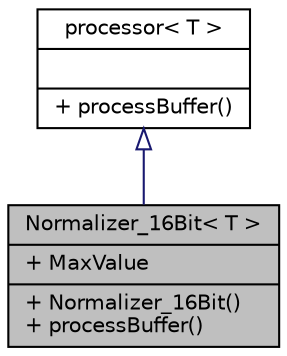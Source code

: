 digraph "Normalizer_16Bit&lt; T &gt;"
{
  bgcolor="transparent";
  edge [fontname="Helvetica",fontsize="10",labelfontname="Helvetica",labelfontsize="10"];
  node [fontname="Helvetica",fontsize="10",shape=record];
  Node2 [label="{Normalizer_16Bit\< T \>\n|+ MaxValue\l|+ Normalizer_16Bit()\l+ processBuffer()\l}",height=0.2,width=0.4,color="black", fillcolor="grey75", style="filled", fontcolor="black"];
  Node3 -> Node2 [dir="back",color="midnightblue",fontsize="10",style="solid",arrowtail="onormal",fontname="Helvetica"];
  Node3 [label="{processor\< T \>\n||+ processBuffer()\l}",height=0.2,width=0.4,color="black",URL="$classprocessor.html"];
}
